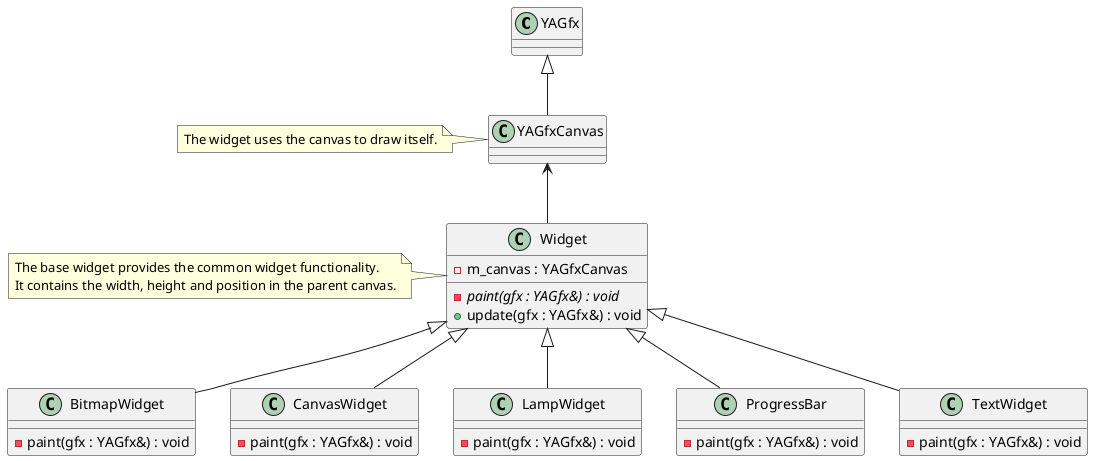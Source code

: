 @startuml

class YAGfx
class YAGfxCanvas

note left of YAGfxCanvas
    The widget uses the canvas to draw itself.
end note

class Widget {
    - m_canvas : YAGfxCanvas
    - {abstract} paint(gfx : YAGfx&) : void
    + update(gfx : YAGfx&) : void
}

note left of Widget
    The base widget provides the common widget functionality.
    It contains the width, height and position in the parent canvas.
end note

YAGfx <|-- YAGfxCanvas
YAGfxCanvas <-- Widget

class BitmapWidget {
    - paint(gfx : YAGfx&) : void
}
class CanvasWidget {
    - paint(gfx : YAGfx&) : void
}

class LampWidget {
    - paint(gfx : YAGfx&) : void
}

class ProgressBar {
    - paint(gfx : YAGfx&) : void
}

class TextWidget {
    - paint(gfx : YAGfx&) : void
}

Widget <|-- BitmapWidget
Widget <|-- CanvasWidget
Widget <|-- LampWidget
Widget <|-- ProgressBar
Widget <|-- TextWidget

@enduml